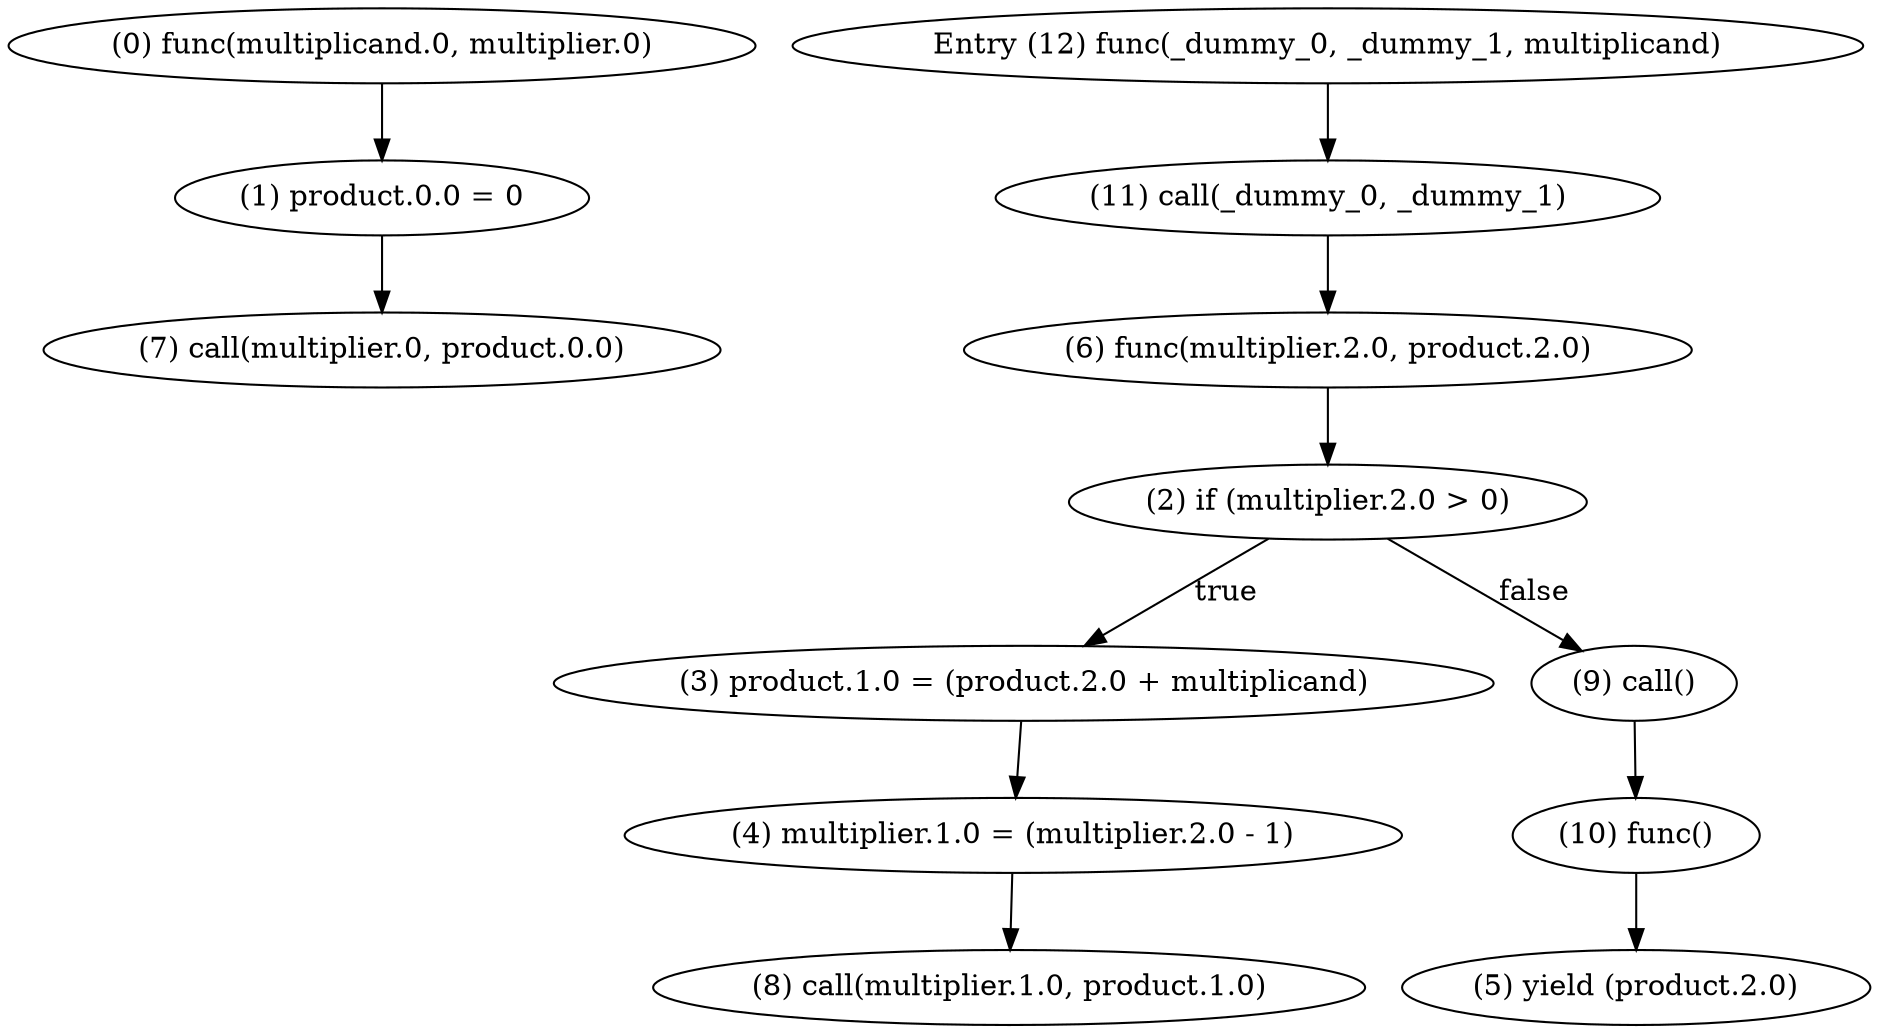 digraph {
    0 [ label = "(0) func(multiplicand.0, multiplier.0)" ]
    1 [ label = "(1) product.0.0 = 0" ]
    2 [ label = "(2) if (multiplier.2.0 > 0)" ]
    3 [ label = "(3) product.1.0 = (product.2.0 + multiplicand)" ]
    4 [ label = "(4) multiplier.1.0 = (multiplier.2.0 - 1)" ]
    5 [ label = "(5) yield (product.2.0)" ]
    6 [ label = "(6) func(multiplier.2.0, product.2.0)" ]
    7 [ label = "(7) call(multiplier.0, product.0.0)" ]
    8 [ label = "(8) call(multiplier.1.0, product.1.0)" ]
    9 [ label = "(9) call()" ]
    10 [ label = "(10) func()" ]
    11 [ label = "(11) call(_dummy_0, _dummy_1)" ]
    12 [ label = "Entry (12) func(_dummy_0, _dummy_1, multiplicand)" ]
    0 -> 1 [ label = "" ]
    1 -> 7 [ label = "" ]
    2 -> 9 [ label = "false" ]
    2 -> 3 [ label = "true" ]
    3 -> 4 [ label = "" ]
    4 -> 8 [ label = "" ]
    6 -> 2 [ label = "" ]
    9 -> 10 [ label = "" ]
    10 -> 5 [ label = "" ]
    11 -> 6 [ label = "" ]
    12 -> 11 [ label = "" ]
}

